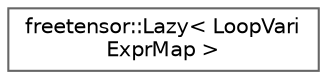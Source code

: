 digraph "Graphical Class Hierarchy"
{
 // LATEX_PDF_SIZE
  bgcolor="transparent";
  edge [fontname=Helvetica,fontsize=10,labelfontname=Helvetica,labelfontsize=10];
  node [fontname=Helvetica,fontsize=10,shape=box,height=0.2,width=0.4];
  rankdir="LR";
  Node0 [label="freetensor::Lazy\< LoopVari\lExprMap \>",height=0.2,width=0.4,color="grey40", fillcolor="white", style="filled",URL="$classfreetensor_1_1Lazy.html",tooltip=" "];
}
